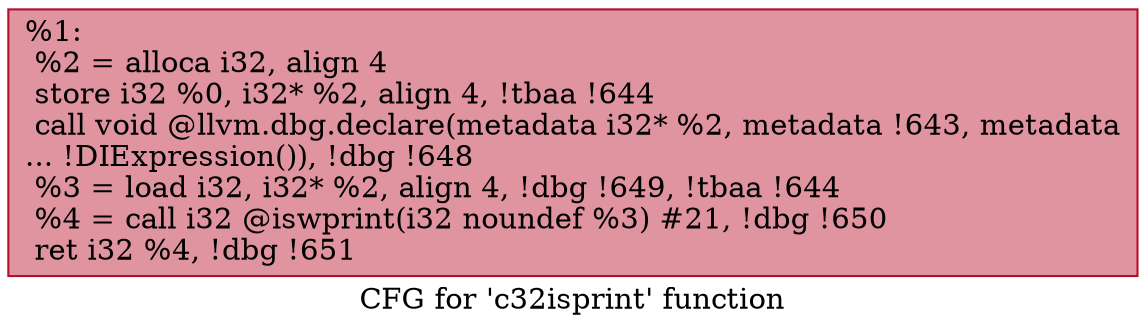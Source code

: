 digraph "CFG for 'c32isprint' function" {
	label="CFG for 'c32isprint' function";

	Node0x1234590 [shape=record,color="#b70d28ff", style=filled, fillcolor="#b70d2870",label="{%1:\l  %2 = alloca i32, align 4\l  store i32 %0, i32* %2, align 4, !tbaa !644\l  call void @llvm.dbg.declare(metadata i32* %2, metadata !643, metadata\l... !DIExpression()), !dbg !648\l  %3 = load i32, i32* %2, align 4, !dbg !649, !tbaa !644\l  %4 = call i32 @iswprint(i32 noundef %3) #21, !dbg !650\l  ret i32 %4, !dbg !651\l}"];
}
